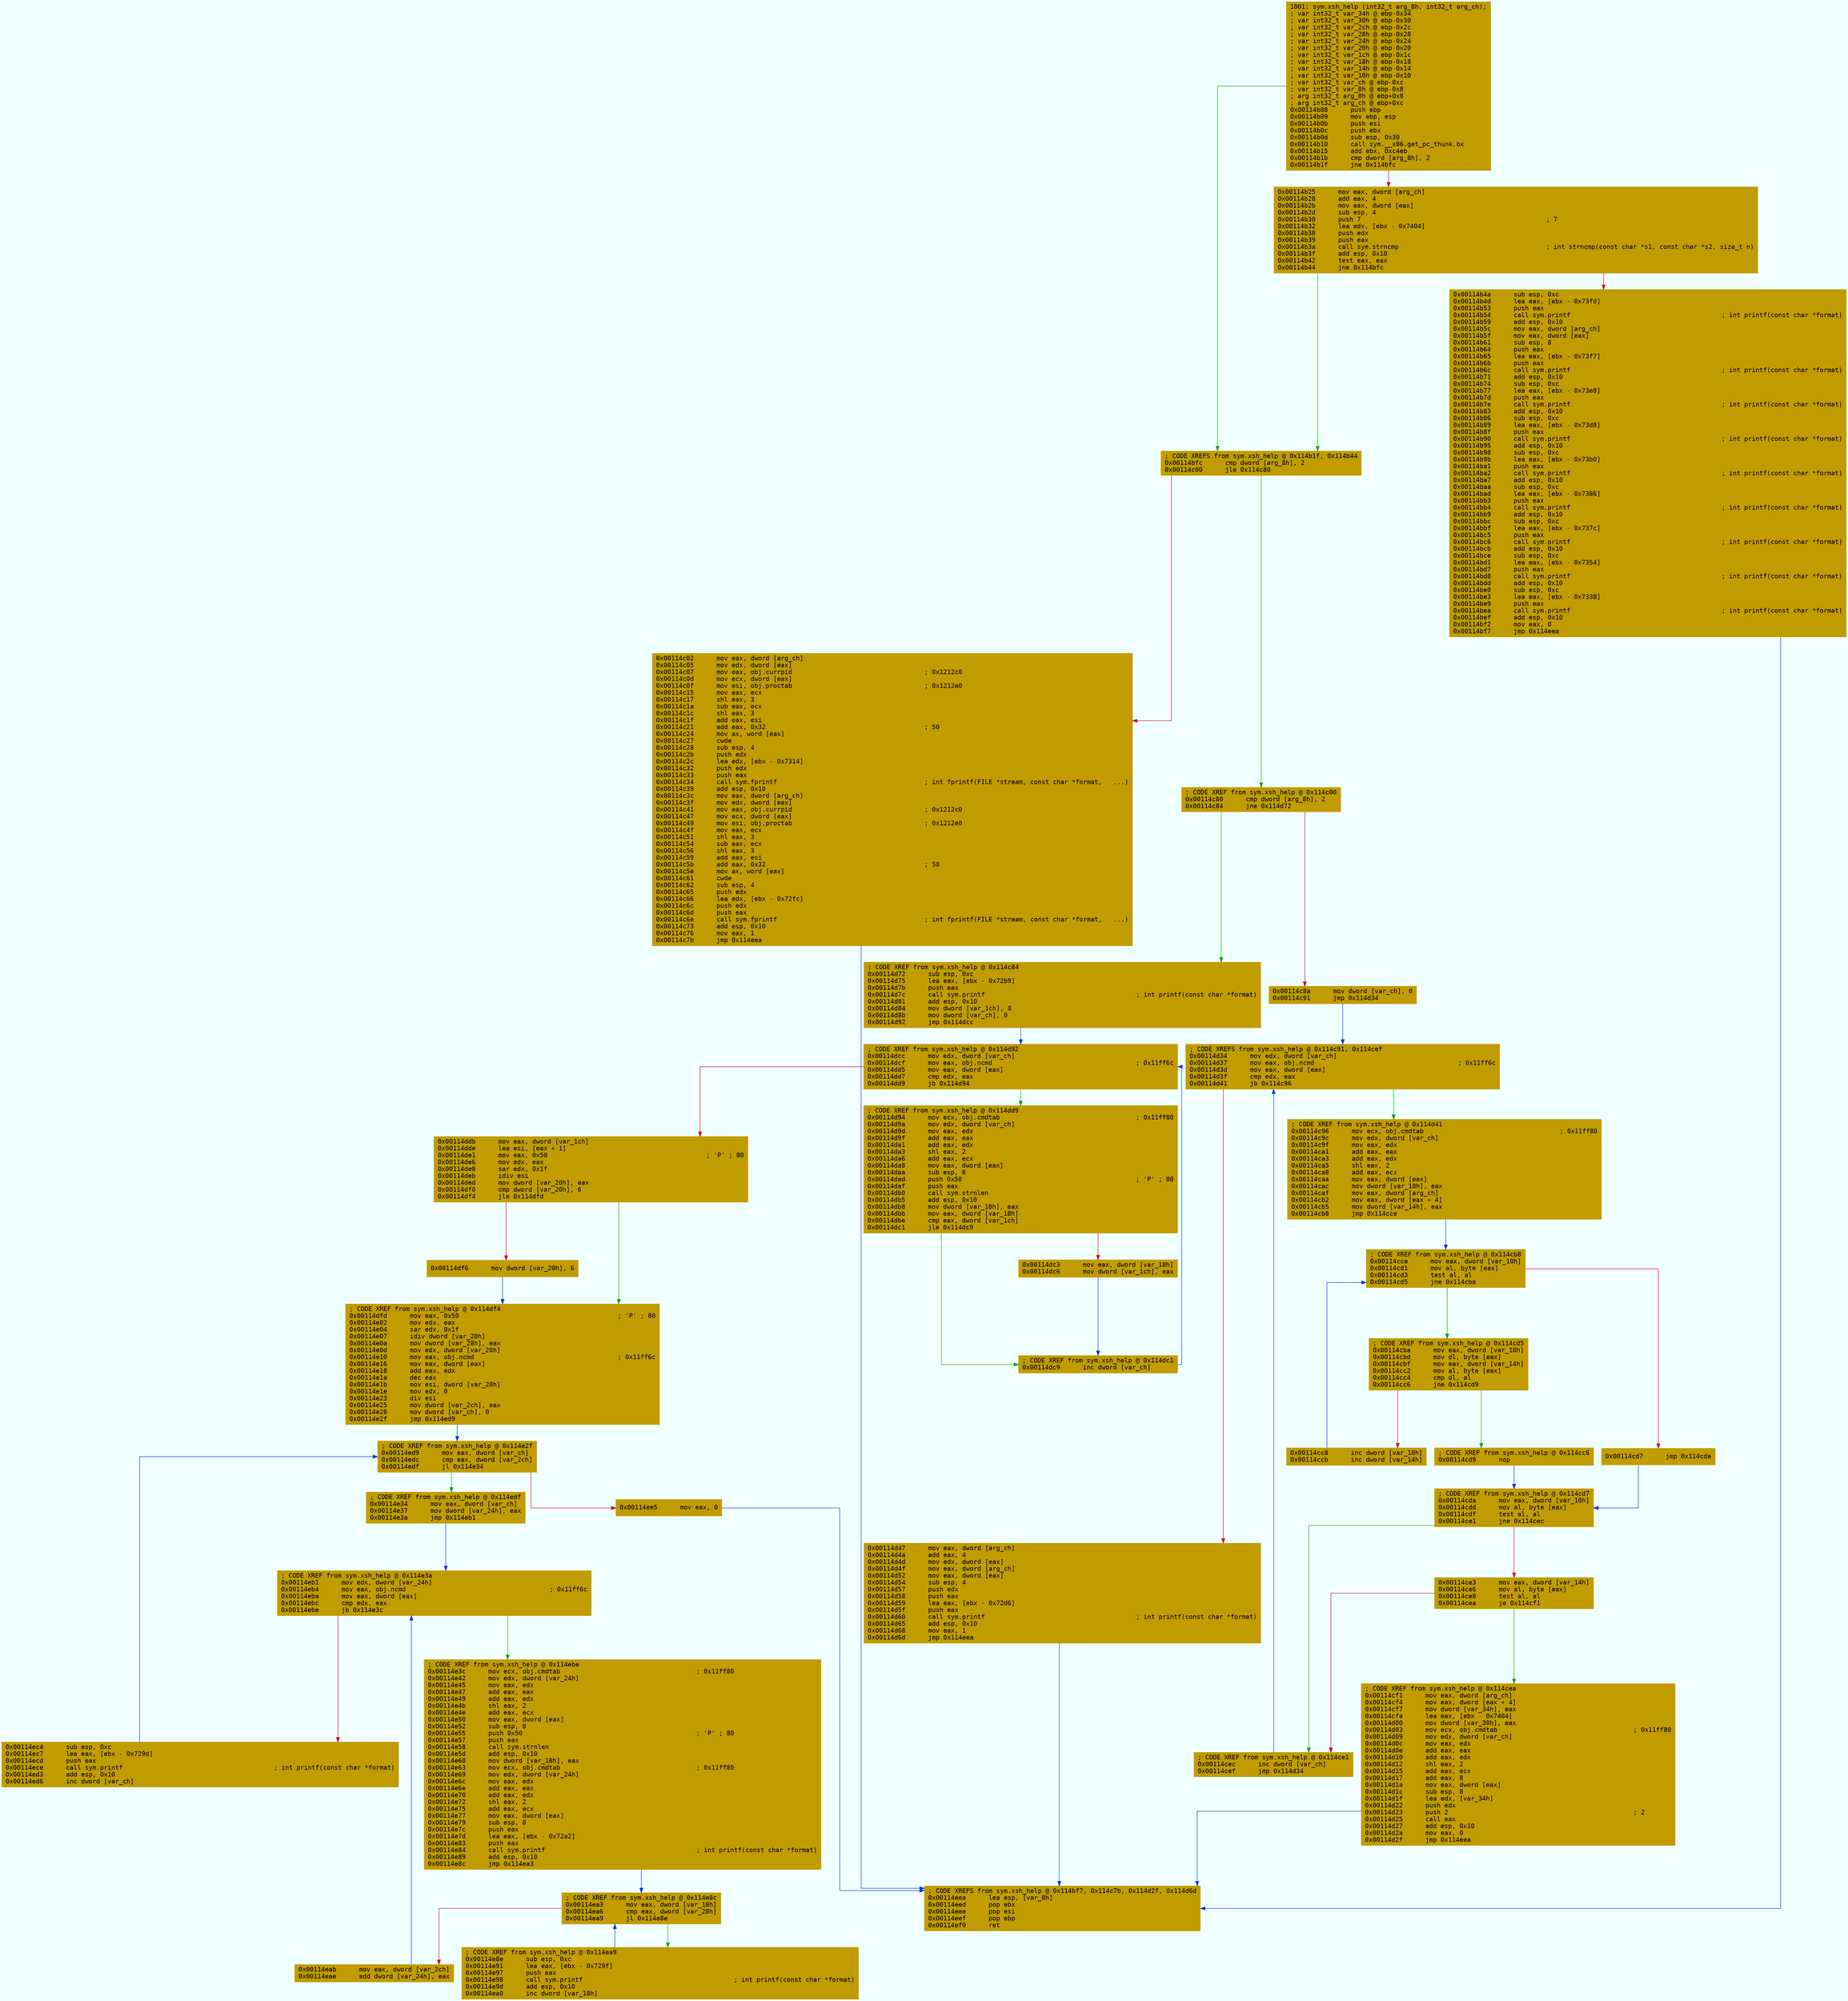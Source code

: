 digraph code {
	graph [bgcolor=azure fontsize=8 fontname="Courier" splines="ortho"];
	node [fillcolor=gray style=filled shape=box];
	edge [arrowhead="normal"];
	"0x00114b08" [URL="sym.xsh_help/0x00114b08", fillcolor="#c19c00",color="#c19c00", fontname="Courier",label="1001: sym.xsh_help (int32_t arg_8h, int32_t arg_ch);\l; var int32_t var_34h @ ebp-0x34\l; var int32_t var_30h @ ebp-0x30\l; var int32_t var_2ch @ ebp-0x2c\l; var int32_t var_28h @ ebp-0x28\l; var int32_t var_24h @ ebp-0x24\l; var int32_t var_20h @ ebp-0x20\l; var int32_t var_1ch @ ebp-0x1c\l; var int32_t var_18h @ ebp-0x18\l; var int32_t var_14h @ ebp-0x14\l; var int32_t var_10h @ ebp-0x10\l; var int32_t var_ch @ ebp-0xc\l; var int32_t var_8h @ ebp-0x8\l; arg int32_t arg_8h @ ebp+0x8\l; arg int32_t arg_ch @ ebp+0xc\l0x00114b08      push ebp\l0x00114b09      mov ebp, esp\l0x00114b0b      push esi\l0x00114b0c      push ebx\l0x00114b0d      sub esp, 0x30\l0x00114b10      call sym.__x86.get_pc_thunk.bx\l0x00114b15      add ebx, 0xc4eb\l0x00114b1b      cmp dword [arg_8h], 2\l0x00114b1f      jne 0x114bfc\l"]
	"0x00114b25" [URL="sym.xsh_help/0x00114b25", fillcolor="#c19c00",color="#c19c00", fontname="Courier",label="0x00114b25      mov eax, dword [arg_ch]\l0x00114b28      add eax, 4\l0x00114b2b      mov eax, dword [eax]\l0x00114b2d      sub esp, 4\l0x00114b30      push 7                                                 ; 7\l0x00114b32      lea edx, [ebx - 0x7404]\l0x00114b38      push edx\l0x00114b39      push eax\l0x00114b3a      call sym.strncmp                                       ; int strncmp(const char *s1, const char *s2, size_t n)\l0x00114b3f      add esp, 0x10\l0x00114b42      test eax, eax\l0x00114b44      jne 0x114bfc\l"]
	"0x00114b4a" [URL="sym.xsh_help/0x00114b4a", fillcolor="#c19c00",color="#c19c00", fontname="Courier",label="0x00114b4a      sub esp, 0xc\l0x00114b4d      lea eax, [ebx - 0x73fd]\l0x00114b53      push eax\l0x00114b54      call sym.printf                                        ; int printf(const char *format)\l0x00114b59      add esp, 0x10\l0x00114b5c      mov eax, dword [arg_ch]\l0x00114b5f      mov eax, dword [eax]\l0x00114b61      sub esp, 8\l0x00114b64      push eax\l0x00114b65      lea eax, [ebx - 0x73f7]\l0x00114b6b      push eax\l0x00114b6c      call sym.printf                                        ; int printf(const char *format)\l0x00114b71      add esp, 0x10\l0x00114b74      sub esp, 0xc\l0x00114b77      lea eax, [ebx - 0x73e8]\l0x00114b7d      push eax\l0x00114b7e      call sym.printf                                        ; int printf(const char *format)\l0x00114b83      add esp, 0x10\l0x00114b86      sub esp, 0xc\l0x00114b89      lea eax, [ebx - 0x73d8]\l0x00114b8f      push eax\l0x00114b90      call sym.printf                                        ; int printf(const char *format)\l0x00114b95      add esp, 0x10\l0x00114b98      sub esp, 0xc\l0x00114b9b      lea eax, [ebx - 0x73b0]\l0x00114ba1      push eax\l0x00114ba2      call sym.printf                                        ; int printf(const char *format)\l0x00114ba7      add esp, 0x10\l0x00114baa      sub esp, 0xc\l0x00114bad      lea eax, [ebx - 0x7386]\l0x00114bb3      push eax\l0x00114bb4      call sym.printf                                        ; int printf(const char *format)\l0x00114bb9      add esp, 0x10\l0x00114bbc      sub esp, 0xc\l0x00114bbf      lea eax, [ebx - 0x737c]\l0x00114bc5      push eax\l0x00114bc6      call sym.printf                                        ; int printf(const char *format)\l0x00114bcb      add esp, 0x10\l0x00114bce      sub esp, 0xc\l0x00114bd1      lea eax, [ebx - 0x7354]\l0x00114bd7      push eax\l0x00114bd8      call sym.printf                                        ; int printf(const char *format)\l0x00114bdd      add esp, 0x10\l0x00114be0      sub esp, 0xc\l0x00114be3      lea eax, [ebx - 0x7338]\l0x00114be9      push eax\l0x00114bea      call sym.printf                                        ; int printf(const char *format)\l0x00114bef      add esp, 0x10\l0x00114bf2      mov eax, 0\l0x00114bf7      jmp 0x114eea\l"]
	"0x00114bfc" [URL="sym.xsh_help/0x00114bfc", fillcolor="#c19c00",color="#c19c00", fontname="Courier",label="; CODE XREFS from sym.xsh_help @ 0x114b1f, 0x114b44\l0x00114bfc      cmp dword [arg_8h], 2\l0x00114c00      jle 0x114c80\l"]
	"0x00114c02" [URL="sym.xsh_help/0x00114c02", fillcolor="#c19c00",color="#c19c00", fontname="Courier",label="0x00114c02      mov eax, dword [arg_ch]\l0x00114c05      mov edx, dword [eax]\l0x00114c07      mov eax, obj.currpid                                   ; 0x1212c0\l0x00114c0d      mov ecx, dword [eax]\l0x00114c0f      mov esi, obj.proctab                                   ; 0x1212e0\l0x00114c15      mov eax, ecx\l0x00114c17      shl eax, 3\l0x00114c1a      sub eax, ecx\l0x00114c1c      shl eax, 3\l0x00114c1f      add eax, esi\l0x00114c21      add eax, 0x32                                          ; 50\l0x00114c24      mov ax, word [eax]\l0x00114c27      cwde\l0x00114c28      sub esp, 4\l0x00114c2b      push edx\l0x00114c2c      lea edx, [ebx - 0x7314]\l0x00114c32      push edx\l0x00114c33      push eax\l0x00114c34      call sym.fprintf                                       ; int fprintf(FILE *stream, const char *format,   ...)\l0x00114c39      add esp, 0x10\l0x00114c3c      mov eax, dword [arg_ch]\l0x00114c3f      mov edx, dword [eax]\l0x00114c41      mov eax, obj.currpid                                   ; 0x1212c0\l0x00114c47      mov ecx, dword [eax]\l0x00114c49      mov esi, obj.proctab                                   ; 0x1212e0\l0x00114c4f      mov eax, ecx\l0x00114c51      shl eax, 3\l0x00114c54      sub eax, ecx\l0x00114c56      shl eax, 3\l0x00114c59      add eax, esi\l0x00114c5b      add eax, 0x32                                          ; 50\l0x00114c5e      mov ax, word [eax]\l0x00114c61      cwde\l0x00114c62      sub esp, 4\l0x00114c65      push edx\l0x00114c66      lea edx, [ebx - 0x72fc]\l0x00114c6c      push edx\l0x00114c6d      push eax\l0x00114c6e      call sym.fprintf                                       ; int fprintf(FILE *stream, const char *format,   ...)\l0x00114c73      add esp, 0x10\l0x00114c76      mov eax, 1\l0x00114c7b      jmp 0x114eea\l"]
	"0x00114c80" [URL="sym.xsh_help/0x00114c80", fillcolor="#c19c00",color="#c19c00", fontname="Courier",label="; CODE XREF from sym.xsh_help @ 0x114c00\l0x00114c80      cmp dword [arg_8h], 2\l0x00114c84      jne 0x114d72\l"]
	"0x00114c8a" [URL="sym.xsh_help/0x00114c8a", fillcolor="#c19c00",color="#c19c00", fontname="Courier",label="0x00114c8a      mov dword [var_ch], 0\l0x00114c91      jmp 0x114d34\l"]
	"0x00114c96" [URL="sym.xsh_help/0x00114c96", fillcolor="#c19c00",color="#c19c00", fontname="Courier",label="; CODE XREF from sym.xsh_help @ 0x114d41\l0x00114c96      mov ecx, obj.cmdtab                                    ; 0x11ff80\l0x00114c9c      mov edx, dword [var_ch]\l0x00114c9f      mov eax, edx\l0x00114ca1      add eax, eax\l0x00114ca3      add eax, edx\l0x00114ca5      shl eax, 2\l0x00114ca8      add eax, ecx\l0x00114caa      mov eax, dword [eax]\l0x00114cac      mov dword [var_10h], eax\l0x00114caf      mov eax, dword [arg_ch]\l0x00114cb2      mov eax, dword [eax + 4]\l0x00114cb5      mov dword [var_14h], eax\l0x00114cb8      jmp 0x114cce\l"]
	"0x00114cba" [URL="sym.xsh_help/0x00114cba", fillcolor="#c19c00",color="#c19c00", fontname="Courier",label="; CODE XREF from sym.xsh_help @ 0x114cd5\l0x00114cba      mov eax, dword [var_10h]\l0x00114cbd      mov dl, byte [eax]\l0x00114cbf      mov eax, dword [var_14h]\l0x00114cc2      mov al, byte [eax]\l0x00114cc4      cmp dl, al\l0x00114cc6      jne 0x114cd9\l"]
	"0x00114cc8" [URL="sym.xsh_help/0x00114cc8", fillcolor="#c19c00",color="#c19c00", fontname="Courier",label="0x00114cc8      inc dword [var_10h]\l0x00114ccb      inc dword [var_14h]\l"]
	"0x00114cce" [URL="sym.xsh_help/0x00114cce", fillcolor="#c19c00",color="#c19c00", fontname="Courier",label="; CODE XREF from sym.xsh_help @ 0x114cb8\l0x00114cce      mov eax, dword [var_10h]\l0x00114cd1      mov al, byte [eax]\l0x00114cd3      test al, al\l0x00114cd5      jne 0x114cba\l"]
	"0x00114cd7" [URL="sym.xsh_help/0x00114cd7", fillcolor="#c19c00",color="#c19c00", fontname="Courier",label="0x00114cd7      jmp 0x114cda\l"]
	"0x00114cd9" [URL="sym.xsh_help/0x00114cd9", fillcolor="#c19c00",color="#c19c00", fontname="Courier",label="; CODE XREF from sym.xsh_help @ 0x114cc6\l0x00114cd9      nop\l"]
	"0x00114cda" [URL="sym.xsh_help/0x00114cda", fillcolor="#c19c00",color="#c19c00", fontname="Courier",label="; CODE XREF from sym.xsh_help @ 0x114cd7\l0x00114cda      mov eax, dword [var_10h]\l0x00114cdd      mov al, byte [eax]\l0x00114cdf      test al, al\l0x00114ce1      jne 0x114cec\l"]
	"0x00114ce3" [URL="sym.xsh_help/0x00114ce3", fillcolor="#c19c00",color="#c19c00", fontname="Courier",label="0x00114ce3      mov eax, dword [var_14h]\l0x00114ce6      mov al, byte [eax]\l0x00114ce8      test al, al\l0x00114cea      je 0x114cf1\l"]
	"0x00114cec" [URL="sym.xsh_help/0x00114cec", fillcolor="#c19c00",color="#c19c00", fontname="Courier",label="; CODE XREF from sym.xsh_help @ 0x114ce1\l0x00114cec      inc dword [var_ch]\l0x00114cef      jmp 0x114d34\l"]
	"0x00114cf1" [URL="sym.xsh_help/0x00114cf1", fillcolor="#c19c00",color="#c19c00", fontname="Courier",label="; CODE XREF from sym.xsh_help @ 0x114cea\l0x00114cf1      mov eax, dword [arg_ch]\l0x00114cf4      mov eax, dword [eax + 4]\l0x00114cf7      mov dword [var_34h], eax\l0x00114cfa      lea eax, [ebx - 0x7404]\l0x00114d00      mov dword [var_30h], eax\l0x00114d03      mov ecx, obj.cmdtab                                    ; 0x11ff80\l0x00114d09      mov edx, dword [var_ch]\l0x00114d0c      mov eax, edx\l0x00114d0e      add eax, eax\l0x00114d10      add eax, edx\l0x00114d12      shl eax, 2\l0x00114d15      add eax, ecx\l0x00114d17      add eax, 8\l0x00114d1a      mov eax, dword [eax]\l0x00114d1c      sub esp, 8\l0x00114d1f      lea edx, [var_34h]\l0x00114d22      push edx\l0x00114d23      push 2                                                 ; 2\l0x00114d25      call eax\l0x00114d27      add esp, 0x10\l0x00114d2a      mov eax, 0\l0x00114d2f      jmp 0x114eea\l"]
	"0x00114d34" [URL="sym.xsh_help/0x00114d34", fillcolor="#c19c00",color="#c19c00", fontname="Courier",label="; CODE XREFS from sym.xsh_help @ 0x114c91, 0x114cef\l0x00114d34      mov edx, dword [var_ch]\l0x00114d37      mov eax, obj.ncmd                                      ; 0x11ff6c\l0x00114d3d      mov eax, dword [eax]\l0x00114d3f      cmp edx, eax\l0x00114d41      jb 0x114c96\l"]
	"0x00114d47" [URL="sym.xsh_help/0x00114d47", fillcolor="#c19c00",color="#c19c00", fontname="Courier",label="0x00114d47      mov eax, dword [arg_ch]\l0x00114d4a      add eax, 4\l0x00114d4d      mov edx, dword [eax]\l0x00114d4f      mov eax, dword [arg_ch]\l0x00114d52      mov eax, dword [eax]\l0x00114d54      sub esp, 4\l0x00114d57      push edx\l0x00114d58      push eax\l0x00114d59      lea eax, [ebx - 0x72d6]\l0x00114d5f      push eax\l0x00114d60      call sym.printf                                        ; int printf(const char *format)\l0x00114d65      add esp, 0x10\l0x00114d68      mov eax, 1\l0x00114d6d      jmp 0x114eea\l"]
	"0x00114d72" [URL="sym.xsh_help/0x00114d72", fillcolor="#c19c00",color="#c19c00", fontname="Courier",label="; CODE XREF from sym.xsh_help @ 0x114c84\l0x00114d72      sub esp, 0xc\l0x00114d75      lea eax, [ebx - 0x72b9]\l0x00114d7b      push eax\l0x00114d7c      call sym.printf                                        ; int printf(const char *format)\l0x00114d81      add esp, 0x10\l0x00114d84      mov dword [var_1ch], 0\l0x00114d8b      mov dword [var_ch], 0\l0x00114d92      jmp 0x114dcc\l"]
	"0x00114d94" [URL="sym.xsh_help/0x00114d94", fillcolor="#c19c00",color="#c19c00", fontname="Courier",label="; CODE XREF from sym.xsh_help @ 0x114dd9\l0x00114d94      mov ecx, obj.cmdtab                                    ; 0x11ff80\l0x00114d9a      mov edx, dword [var_ch]\l0x00114d9d      mov eax, edx\l0x00114d9f      add eax, eax\l0x00114da1      add eax, edx\l0x00114da3      shl eax, 2\l0x00114da6      add eax, ecx\l0x00114da8      mov eax, dword [eax]\l0x00114daa      sub esp, 8\l0x00114dad      push 0x50                                              ; 'P' ; 80\l0x00114daf      push eax\l0x00114db0      call sym.strnlen\l0x00114db5      add esp, 0x10\l0x00114db8      mov dword [var_18h], eax\l0x00114dbb      mov eax, dword [var_18h]\l0x00114dbe      cmp eax, dword [var_1ch]\l0x00114dc1      jle 0x114dc9\l"]
	"0x00114dc3" [URL="sym.xsh_help/0x00114dc3", fillcolor="#c19c00",color="#c19c00", fontname="Courier",label="0x00114dc3      mov eax, dword [var_18h]\l0x00114dc6      mov dword [var_1ch], eax\l"]
	"0x00114dc9" [URL="sym.xsh_help/0x00114dc9", fillcolor="#c19c00",color="#c19c00", fontname="Courier",label="; CODE XREF from sym.xsh_help @ 0x114dc1\l0x00114dc9      inc dword [var_ch]\l"]
	"0x00114dcc" [URL="sym.xsh_help/0x00114dcc", fillcolor="#c19c00",color="#c19c00", fontname="Courier",label="; CODE XREF from sym.xsh_help @ 0x114d92\l0x00114dcc      mov edx, dword [var_ch]\l0x00114dcf      mov eax, obj.ncmd                                      ; 0x11ff6c\l0x00114dd5      mov eax, dword [eax]\l0x00114dd7      cmp edx, eax\l0x00114dd9      jb 0x114d94\l"]
	"0x00114ddb" [URL="sym.xsh_help/0x00114ddb", fillcolor="#c19c00",color="#c19c00", fontname="Courier",label="0x00114ddb      mov eax, dword [var_1ch]\l0x00114dde      lea esi, [eax + 1]\l0x00114de1      mov eax, 0x50                                          ; 'P' ; 80\l0x00114de6      mov edx, eax\l0x00114de8      sar edx, 0x1f\l0x00114deb      idiv esi\l0x00114ded      mov dword [var_20h], eax\l0x00114df0      cmp dword [var_20h], 6\l0x00114df4      jle 0x114dfd\l"]
	"0x00114df6" [URL="sym.xsh_help/0x00114df6", fillcolor="#c19c00",color="#c19c00", fontname="Courier",label="0x00114df6      mov dword [var_20h], 6\l"]
	"0x00114dfd" [URL="sym.xsh_help/0x00114dfd", fillcolor="#c19c00",color="#c19c00", fontname="Courier",label="; CODE XREF from sym.xsh_help @ 0x114df4\l0x00114dfd      mov eax, 0x50                                          ; 'P' ; 80\l0x00114e02      mov edx, eax\l0x00114e04      sar edx, 0x1f\l0x00114e07      idiv dword [var_20h]\l0x00114e0a      mov dword [var_28h], eax\l0x00114e0d      mov edx, dword [var_20h]\l0x00114e10      mov eax, obj.ncmd                                      ; 0x11ff6c\l0x00114e16      mov eax, dword [eax]\l0x00114e18      add eax, edx\l0x00114e1a      dec eax\l0x00114e1b      mov esi, dword [var_20h]\l0x00114e1e      mov edx, 0\l0x00114e23      div esi\l0x00114e25      mov dword [var_2ch], eax\l0x00114e28      mov dword [var_ch], 0\l0x00114e2f      jmp 0x114ed9\l"]
	"0x00114e34" [URL="sym.xsh_help/0x00114e34", fillcolor="#c19c00",color="#c19c00", fontname="Courier",label="; CODE XREF from sym.xsh_help @ 0x114edf\l0x00114e34      mov eax, dword [var_ch]\l0x00114e37      mov dword [var_24h], eax\l0x00114e3a      jmp 0x114eb1\l"]
	"0x00114e3c" [URL="sym.xsh_help/0x00114e3c", fillcolor="#c19c00",color="#c19c00", fontname="Courier",label="; CODE XREF from sym.xsh_help @ 0x114ebe\l0x00114e3c      mov ecx, obj.cmdtab                                    ; 0x11ff80\l0x00114e42      mov edx, dword [var_24h]\l0x00114e45      mov eax, edx\l0x00114e47      add eax, eax\l0x00114e49      add eax, edx\l0x00114e4b      shl eax, 2\l0x00114e4e      add eax, ecx\l0x00114e50      mov eax, dword [eax]\l0x00114e52      sub esp, 8\l0x00114e55      push 0x50                                              ; 'P' ; 80\l0x00114e57      push eax\l0x00114e58      call sym.strnlen\l0x00114e5d      add esp, 0x10\l0x00114e60      mov dword [var_18h], eax\l0x00114e63      mov ecx, obj.cmdtab                                    ; 0x11ff80\l0x00114e69      mov edx, dword [var_24h]\l0x00114e6c      mov eax, edx\l0x00114e6e      add eax, eax\l0x00114e70      add eax, edx\l0x00114e72      shl eax, 2\l0x00114e75      add eax, ecx\l0x00114e77      mov eax, dword [eax]\l0x00114e79      sub esp, 8\l0x00114e7c      push eax\l0x00114e7d      lea eax, [ebx - 0x72a2]\l0x00114e83      push eax\l0x00114e84      call sym.printf                                        ; int printf(const char *format)\l0x00114e89      add esp, 0x10\l0x00114e8c      jmp 0x114ea3\l"]
	"0x00114e8e" [URL="sym.xsh_help/0x00114e8e", fillcolor="#c19c00",color="#c19c00", fontname="Courier",label="; CODE XREF from sym.xsh_help @ 0x114ea9\l0x00114e8e      sub esp, 0xc\l0x00114e91      lea eax, [ebx - 0x729f]\l0x00114e97      push eax\l0x00114e98      call sym.printf                                        ; int printf(const char *format)\l0x00114e9d      add esp, 0x10\l0x00114ea0      inc dword [var_18h]\l"]
	"0x00114ea3" [URL="sym.xsh_help/0x00114ea3", fillcolor="#c19c00",color="#c19c00", fontname="Courier",label="; CODE XREF from sym.xsh_help @ 0x114e8c\l0x00114ea3      mov eax, dword [var_18h]\l0x00114ea6      cmp eax, dword [var_28h]\l0x00114ea9      jl 0x114e8e\l"]
	"0x00114eab" [URL="sym.xsh_help/0x00114eab", fillcolor="#c19c00",color="#c19c00", fontname="Courier",label="0x00114eab      mov eax, dword [var_2ch]\l0x00114eae      add dword [var_24h], eax\l"]
	"0x00114eb1" [URL="sym.xsh_help/0x00114eb1", fillcolor="#c19c00",color="#c19c00", fontname="Courier",label="; CODE XREF from sym.xsh_help @ 0x114e3a\l0x00114eb1      mov edx, dword [var_24h]\l0x00114eb4      mov eax, obj.ncmd                                      ; 0x11ff6c\l0x00114eba      mov eax, dword [eax]\l0x00114ebc      cmp edx, eax\l0x00114ebe      jb 0x114e3c\l"]
	"0x00114ec4" [URL="sym.xsh_help/0x00114ec4", fillcolor="#c19c00",color="#c19c00", fontname="Courier",label="0x00114ec4      sub esp, 0xc\l0x00114ec7      lea eax, [ebx - 0x729d]\l0x00114ecd      push eax\l0x00114ece      call sym.printf                                        ; int printf(const char *format)\l0x00114ed3      add esp, 0x10\l0x00114ed6      inc dword [var_ch]\l"]
	"0x00114ed9" [URL="sym.xsh_help/0x00114ed9", fillcolor="#c19c00",color="#c19c00", fontname="Courier",label="; CODE XREF from sym.xsh_help @ 0x114e2f\l0x00114ed9      mov eax, dword [var_ch]\l0x00114edc      cmp eax, dword [var_2ch]\l0x00114edf      jl 0x114e34\l"]
	"0x00114ee5" [URL="sym.xsh_help/0x00114ee5", fillcolor="#c19c00",color="#c19c00", fontname="Courier",label="0x00114ee5      mov eax, 0\l"]
	"0x00114eea" [URL="sym.xsh_help/0x00114eea", fillcolor="#c19c00",color="#c19c00", fontname="Courier",label="; CODE XREFS from sym.xsh_help @ 0x114bf7, 0x114c7b, 0x114d2f, 0x114d6d\l0x00114eea      lea esp, [var_8h]\l0x00114eed      pop ebx\l0x00114eee      pop esi\l0x00114eef      pop ebp\l0x00114ef0      ret\l"]
        "0x00114b08" -> "0x00114bfc" [color="#13a10e"];
        "0x00114b08" -> "0x00114b25" [color="#c50f1f"];
        "0x00114b25" -> "0x00114bfc" [color="#13a10e"];
        "0x00114b25" -> "0x00114b4a" [color="#c50f1f"];
        "0x00114b4a" -> "0x00114eea" [color="#0037da"];
        "0x00114bfc" -> "0x00114c80" [color="#13a10e"];
        "0x00114bfc" -> "0x00114c02" [color="#c50f1f"];
        "0x00114c02" -> "0x00114eea" [color="#0037da"];
        "0x00114c80" -> "0x00114d72" [color="#13a10e"];
        "0x00114c80" -> "0x00114c8a" [color="#c50f1f"];
        "0x00114c8a" -> "0x00114d34" [color="#0037da"];
        "0x00114c96" -> "0x00114cce" [color="#0037da"];
        "0x00114cba" -> "0x00114cd9" [color="#13a10e"];
        "0x00114cba" -> "0x00114cc8" [color="#c50f1f"];
        "0x00114cc8" -> "0x00114cce" [color="#0037da"];
        "0x00114cce" -> "0x00114cba" [color="#13a10e"];
        "0x00114cce" -> "0x00114cd7" [color="#c50f1f"];
        "0x00114cd7" -> "0x00114cda" [color="#0037da"];
        "0x00114cd9" -> "0x00114cda" [color="#0037da"];
        "0x00114cda" -> "0x00114cec" [color="#13a10e"];
        "0x00114cda" -> "0x00114ce3" [color="#c50f1f"];
        "0x00114ce3" -> "0x00114cf1" [color="#13a10e"];
        "0x00114ce3" -> "0x00114cec" [color="#c50f1f"];
        "0x00114cec" -> "0x00114d34" [color="#0037da"];
        "0x00114cf1" -> "0x00114eea" [color="#0037da"];
        "0x00114d34" -> "0x00114c96" [color="#13a10e"];
        "0x00114d34" -> "0x00114d47" [color="#c50f1f"];
        "0x00114d47" -> "0x00114eea" [color="#0037da"];
        "0x00114d72" -> "0x00114dcc" [color="#0037da"];
        "0x00114d94" -> "0x00114dc9" [color="#13a10e"];
        "0x00114d94" -> "0x00114dc3" [color="#c50f1f"];
        "0x00114dc3" -> "0x00114dc9" [color="#0037da"];
        "0x00114dc9" -> "0x00114dcc" [color="#0037da"];
        "0x00114dcc" -> "0x00114d94" [color="#13a10e"];
        "0x00114dcc" -> "0x00114ddb" [color="#c50f1f"];
        "0x00114ddb" -> "0x00114dfd" [color="#13a10e"];
        "0x00114ddb" -> "0x00114df6" [color="#c50f1f"];
        "0x00114df6" -> "0x00114dfd" [color="#0037da"];
        "0x00114dfd" -> "0x00114ed9" [color="#0037da"];
        "0x00114e34" -> "0x00114eb1" [color="#0037da"];
        "0x00114e3c" -> "0x00114ea3" [color="#0037da"];
        "0x00114e8e" -> "0x00114ea3" [color="#0037da"];
        "0x00114ea3" -> "0x00114e8e" [color="#13a10e"];
        "0x00114ea3" -> "0x00114eab" [color="#c50f1f"];
        "0x00114eab" -> "0x00114eb1" [color="#0037da"];
        "0x00114eb1" -> "0x00114e3c" [color="#13a10e"];
        "0x00114eb1" -> "0x00114ec4" [color="#c50f1f"];
        "0x00114ec4" -> "0x00114ed9" [color="#0037da"];
        "0x00114ed9" -> "0x00114e34" [color="#13a10e"];
        "0x00114ed9" -> "0x00114ee5" [color="#c50f1f"];
        "0x00114ee5" -> "0x00114eea" [color="#0037da"];
}
